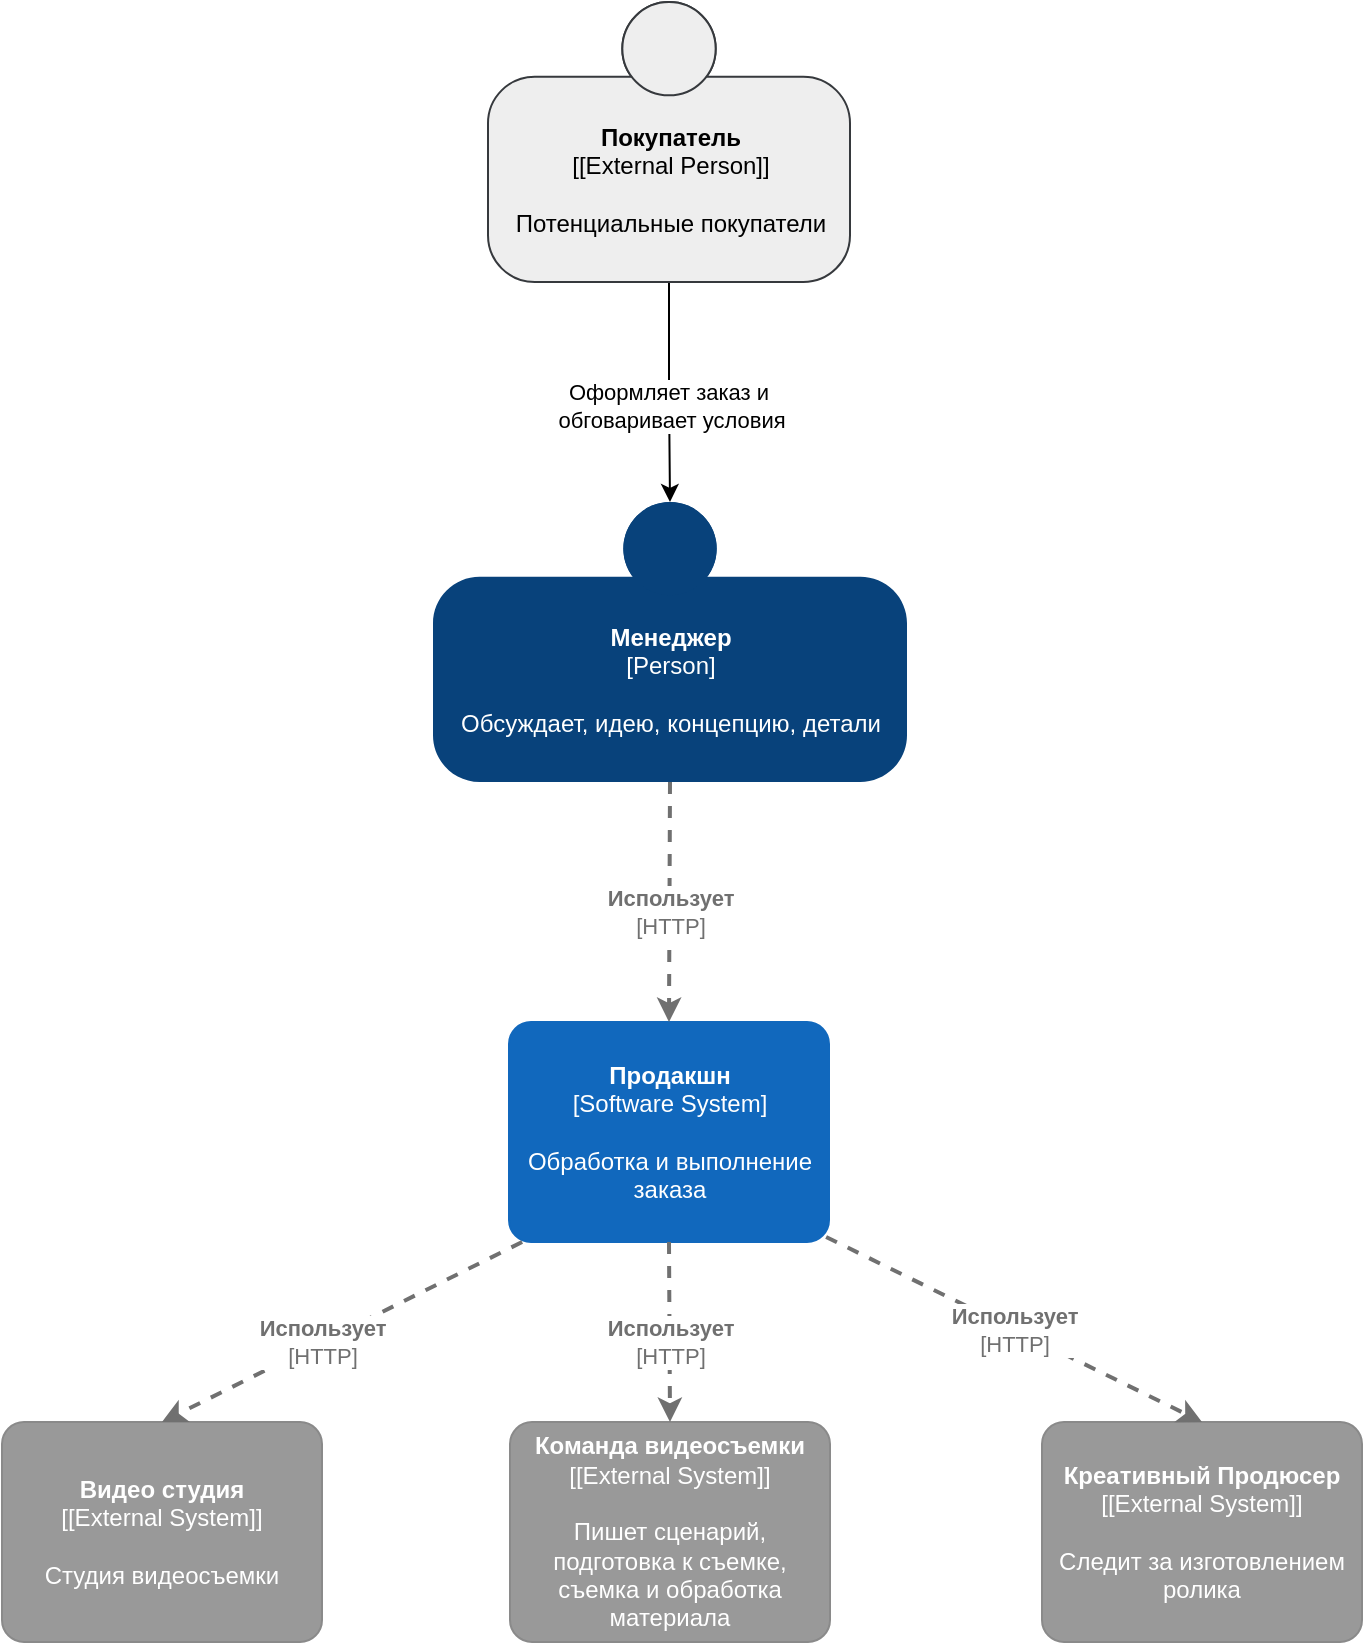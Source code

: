 <mxfile compressed="true" version="14.8.0" type="device"><diagram id="8hWPwTXr0FLOhYaU76b8" name="Page-1"><mxGraphModel dx="1381" dy="774" grid="1" gridSize="10" guides="1" tooltips="1" connect="1" arrows="1" fold="1" page="1" pageScale="1" pageWidth="827" pageHeight="1169" math="0" shadow="0"><root><mxCell id="0"/><mxCell id="1" parent="0"/><mxCell id="JxXE3x-i5L8bl_Pd7rAf-5" style="edgeStyle=orthogonalEdgeStyle;rounded=0;orthogonalLoop=1;jettySize=auto;html=1;exitX=0.5;exitY=1;exitDx=0;exitDy=0;exitPerimeter=0;entryX=0.5;entryY=0;entryDx=0;entryDy=0;entryPerimeter=0;" parent="1" source="JxXE3x-i5L8bl_Pd7rAf-1" target="JxXE3x-i5L8bl_Pd7rAf-4" edge="1"><mxGeometry relative="1" as="geometry"/></mxCell><mxCell id="JxXE3x-i5L8bl_Pd7rAf-7" value="Оформляет заказ и&lt;br&gt;&amp;nbsp;обговаривает условия" style="edgeLabel;html=1;align=center;verticalAlign=middle;resizable=0;points=[];" parent="JxXE3x-i5L8bl_Pd7rAf-5" vertex="1" connectable="0"><mxGeometry x="0.131" y="-1" relative="1" as="geometry"><mxPoint as="offset"/></mxGeometry></mxCell><object placeholders="1" c4Name="Покупатель" c4Description="Потенциальные покупатели" label="&lt;b&gt;%c4Name%&lt;/b&gt;&lt;div&gt;[%c4Type%]&lt;/div&gt;&lt;br&gt;&lt;div&gt;%c4Description%&lt;/div&gt;" c4Type="[External Person]" id="JxXE3x-i5L8bl_Pd7rAf-1"><mxCell style="html=1;dashed=0;whitespace=wrap;fillColor=#eeeeee;strokeColor=#36393d;shape=mxgraph.c4.person;align=center;metaEdit=1;points=[[0.5,0,0],[1,0.5,0],[1,0.75,0],[0.75,1,0],[0.5,1,0],[0.25,1,0],[0,0.75,0],[0,0.5,0]];metaData={&quot;c4Type&quot;:{&quot;editable&quot;:false}};" parent="1" vertex="1"><mxGeometry x="323" y="20" width="181" height="140" as="geometry"/></mxCell></object><object placeholders="1" c4Name="Менеджер" c4Type="Person" c4Description="Обсуждает, идею, концепцию, детали" label="&lt;b&gt;%c4Name%&lt;/b&gt;&lt;div&gt;[%c4Type%]&lt;/div&gt;&lt;br&gt;&lt;div&gt;%c4Description%&lt;/div&gt;" id="JxXE3x-i5L8bl_Pd7rAf-4"><mxCell style="html=1;dashed=0;whitespace=wrap;fillColor=#08427b;strokeColor=none;fontColor=#ffffff;shape=mxgraph.c4.person;align=center;metaEdit=1;points=[[0.5,0,0],[1,0.5,0],[1,0.75,0],[0.75,1,0],[0.5,1,0],[0.25,1,0],[0,0.75,0],[0,0.5,0]];metaData={&quot;c4Type&quot;:{&quot;editable&quot;:false}};" parent="1" vertex="1"><mxGeometry x="295.5" y="270" width="237" height="140" as="geometry"/></mxCell></object><object placeholders="1" c4Name="Продакшн" c4Type="Software System" c4Description="Обработка и выполнение заказа" label="&lt;b&gt;%c4Name%&lt;/b&gt;&lt;div&gt;[%c4Type%]&lt;/div&gt;&lt;br&gt;&lt;div&gt;%c4Description%&lt;/div&gt;" id="JxXE3x-i5L8bl_Pd7rAf-8"><mxCell style="rounded=1;whiteSpace=wrap;html=1;labelBackgroundColor=none;fillColor=#1168BD;fontColor=#ffffff;align=center;arcSize=10;strokeColor=#1168BD;metaEdit=1;metaData={&quot;c4Type&quot;:{&quot;editable&quot;:false}};points=[[0.25,0,0],[0.5,0,0],[0.75,0,0],[1,0.25,0],[1,0.5,0],[1,0.75,0],[0.75,1,0],[0.5,1,0],[0.25,1,0],[0,0.75,0],[0,0.5,0],[0,0.25,0]];" parent="1" vertex="1"><mxGeometry x="333.5" y="530" width="160" height="110.0" as="geometry"/></mxCell></object><object placeholders="1" c4Type="Relationship" c4Technology="HTTP" c4Description="Использует" label="&lt;div style=&quot;text-align: left&quot;&gt;&lt;div style=&quot;text-align: center&quot;&gt;&lt;b&gt;%c4Description%&lt;/b&gt;&lt;/div&gt;&lt;div style=&quot;text-align: center&quot;&gt;[%c4Technology%]&lt;/div&gt;&lt;/div&gt;" id="JxXE3x-i5L8bl_Pd7rAf-9"><mxCell style="edgeStyle=none;rounded=0;html=1;entryX=0.5;entryY=0;jettySize=auto;orthogonalLoop=1;strokeColor=#707070;strokeWidth=2;fontColor=#707070;jumpStyle=none;dashed=1;metaEdit=1;metaData={&quot;c4Type&quot;:{&quot;editable&quot;:false}};entryDx=0;entryDy=0;entryPerimeter=0;exitX=0.5;exitY=1;exitDx=0;exitDy=0;exitPerimeter=0;" parent="1" source="JxXE3x-i5L8bl_Pd7rAf-4" target="JxXE3x-i5L8bl_Pd7rAf-8" edge="1"><mxGeometry x="0.091" width="160" relative="1" as="geometry"><mxPoint x="340" y="470" as="sourcePoint"/><mxPoint x="500" y="470" as="targetPoint"/><mxPoint as="offset"/></mxGeometry></mxCell></object><object c4Name="Видео студия " c4Description="Студия видеосъемки " label="&lt;b&gt;%c4Name%&lt;/b&gt;&lt;div&gt;[%c4Type%]&lt;/div&gt;&lt;br&gt;&lt;div&gt;%c4Description%&lt;/div&gt;" placeholders="1" c4Type="[External System]" id="JxXE3x-i5L8bl_Pd7rAf-11"><mxCell style="rounded=1;whiteSpace=wrap;html=1;labelBackgroundColor=none;fillColor=#999999;fontColor=#ffffff;align=center;arcSize=10;strokeColor=#8A8A8A;metaEdit=1;metaData={&quot;c4Type&quot;:{&quot;editable&quot;:false}};points=[[0.25,0,0],[0.5,0,0],[0.75,0,0],[1,0.25,0],[1,0.5,0],[1,0.75,0],[0.75,1,0],[0.5,1,0],[0.25,1,0],[0,0.75,0],[0,0.5,0],[0,0.25,0]];" parent="1" vertex="1"><mxGeometry x="80" y="730" width="160" height="110.0" as="geometry"/></mxCell></object><object placeholders="1" c4Type="Relationship" c4Technology="HTTP" c4Description="Использует" label="&lt;div style=&quot;text-align: left&quot;&gt;&lt;div style=&quot;text-align: center&quot;&gt;&lt;b&gt;%c4Description%&lt;/b&gt;&lt;/div&gt;&lt;div style=&quot;text-align: center&quot;&gt;[%c4Technology%]&lt;/div&gt;&lt;/div&gt;" id="JxXE3x-i5L8bl_Pd7rAf-13"><mxCell style="edgeStyle=none;rounded=0;html=1;entryX=0.5;entryY=0;jettySize=auto;orthogonalLoop=1;strokeColor=#707070;strokeWidth=2;fontColor=#707070;jumpStyle=none;dashed=1;metaEdit=1;metaData={&quot;c4Type&quot;:{&quot;editable&quot;:false}};entryDx=0;entryDy=0;entryPerimeter=0;exitX=0.041;exitY=1;exitDx=0;exitDy=0;exitPerimeter=0;" parent="1" source="JxXE3x-i5L8bl_Pd7rAf-8" target="JxXE3x-i5L8bl_Pd7rAf-11" edge="1"><mxGeometry x="0.111" width="160" relative="1" as="geometry"><mxPoint x="200" y="670" as="sourcePoint"/><mxPoint x="360" y="670" as="targetPoint"/><Array as="points"/><mxPoint as="offset"/></mxGeometry></mxCell></object><object placeholders="1" c4Name="Команда видеосъемки" c4Description="Пишет сценарий, подготовка к съемке, съемка и обработка материала" label="&lt;b&gt;%c4Name%&lt;/b&gt;&lt;div&gt;[%c4Type%]&lt;/div&gt;&lt;br&gt;&lt;div&gt;%c4Description%&lt;/div&gt;" c4Type="[External System]" id="JxXE3x-i5L8bl_Pd7rAf-14"><mxCell style="rounded=1;whiteSpace=wrap;html=1;labelBackgroundColor=none;fillColor=#999999;fontColor=#ffffff;align=center;arcSize=10;strokeColor=#8A8A8A;metaEdit=1;metaData={&quot;c4Type&quot;:{&quot;editable&quot;:false}};points=[[0.25,0,0],[0.5,0,0],[0.75,0,0],[1,0.25,0],[1,0.5,0],[1,0.75,0],[0.75,1,0],[0.5,1,0],[0.25,1,0],[0,0.75,0],[0,0.5,0],[0,0.25,0]];" parent="1" vertex="1"><mxGeometry x="334" y="730" width="160" height="110.0" as="geometry"/></mxCell></object><object placeholders="1" c4Type="Relationship" c4Technology="HTTP" c4Description="Использует" label="&lt;div style=&quot;text-align: left&quot;&gt;&lt;div style=&quot;text-align: center&quot;&gt;&lt;b&gt;%c4Description%&lt;/b&gt;&lt;/div&gt;&lt;div style=&quot;text-align: center&quot;&gt;[%c4Technology%]&lt;/div&gt;&lt;/div&gt;" id="JxXE3x-i5L8bl_Pd7rAf-15"><mxCell style="edgeStyle=none;rounded=0;html=1;entryX=0.5;entryY=0;jettySize=auto;orthogonalLoop=1;strokeColor=#707070;strokeWidth=2;fontColor=#707070;jumpStyle=none;dashed=1;metaEdit=1;metaData={&quot;c4Type&quot;:{&quot;editable&quot;:false}};entryDx=0;entryDy=0;entryPerimeter=0;exitX=0.5;exitY=1;exitDx=0;exitDy=0;exitPerimeter=0;" parent="1" source="JxXE3x-i5L8bl_Pd7rAf-8" target="JxXE3x-i5L8bl_Pd7rAf-14" edge="1"><mxGeometry x="0.111" width="160" relative="1" as="geometry"><mxPoint x="420.06" y="650" as="sourcePoint"/><mxPoint x="240" y="740" as="targetPoint"/><Array as="points"/><mxPoint as="offset"/></mxGeometry></mxCell></object><object placeholders="1" c4Name="Креативный Продюсер" c4Description="Следит за изготовлением ролика" label="&lt;b&gt;%c4Name%&lt;/b&gt;&lt;div&gt;[%c4Type%]&lt;/div&gt;&lt;br&gt;&lt;div&gt;%c4Description%&lt;/div&gt;" c4Type="[External System]" id="JxXE3x-i5L8bl_Pd7rAf-16"><mxCell style="rounded=1;whiteSpace=wrap;html=1;labelBackgroundColor=none;fillColor=#999999;fontColor=#ffffff;align=center;arcSize=10;strokeColor=#8A8A8A;metaEdit=1;metaData={&quot;c4Type&quot;:{&quot;editable&quot;:false}};points=[[0.25,0,0],[0.5,0,0],[0.75,0,0],[1,0.25,0],[1,0.5,0],[1,0.75,0],[0.75,1,0],[0.5,1,0],[0.25,1,0],[0,0.75,0],[0,0.5,0],[0,0.25,0]];" parent="1" vertex="1"><mxGeometry x="600" y="730" width="160" height="110.0" as="geometry"/></mxCell></object><object placeholders="1" c4Type="Relationship" c4Technology="HTTP" c4Description="Использует" label="&lt;div style=&quot;text-align: left&quot;&gt;&lt;div style=&quot;text-align: center&quot;&gt;&lt;b&gt;%c4Description%&lt;/b&gt;&lt;/div&gt;&lt;div style=&quot;text-align: center&quot;&gt;[%c4Technology%]&lt;/div&gt;&lt;/div&gt;" id="JxXE3x-i5L8bl_Pd7rAf-17"><mxCell style="edgeStyle=none;rounded=0;html=1;entryX=0.5;entryY=0;jettySize=auto;orthogonalLoop=1;strokeColor=#707070;strokeWidth=2;fontColor=#707070;jumpStyle=none;dashed=1;metaEdit=1;metaData={&quot;c4Type&quot;:{&quot;editable&quot;:false}};entryDx=0;entryDy=0;entryPerimeter=0;exitX=0.991;exitY=0.977;exitDx=0;exitDy=0;exitPerimeter=0;" parent="1" source="JxXE3x-i5L8bl_Pd7rAf-8" target="JxXE3x-i5L8bl_Pd7rAf-16" edge="1"><mxGeometry width="160" relative="1" as="geometry"><mxPoint x="540" y="660" as="sourcePoint"/><mxPoint x="700" y="660" as="targetPoint"/></mxGeometry></mxCell></object></root></mxGraphModel></diagram></mxfile>